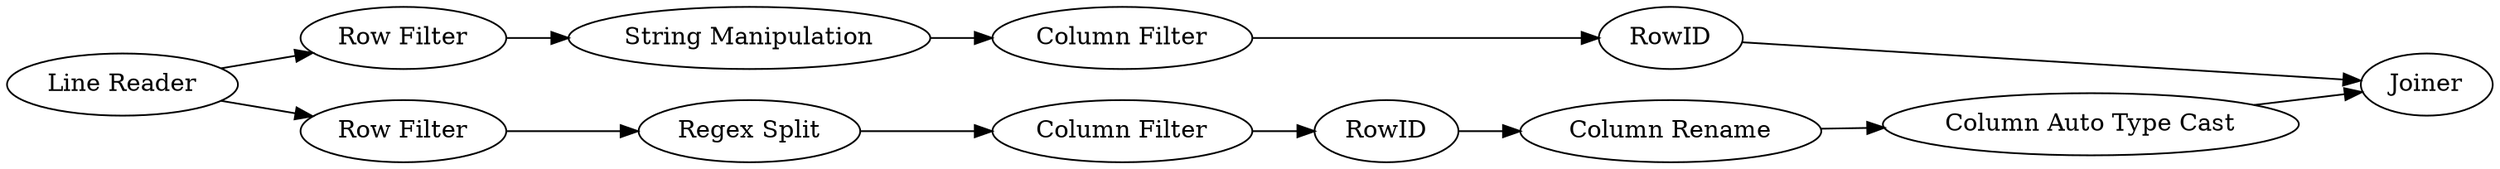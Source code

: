 digraph {
	1 [label="Line Reader"]
	2 [label="Row Filter"]
	4 [label="Row Filter"]
	5 [label="Regex Split"]
	6 [label=RowID]
	7 [label=RowID]
	9 [label="Column Rename"]
	10 [label="Column Filter"]
	11 [label="Column Filter"]
	12 [label=Joiner]
	13 [label="Column Auto Type Cast"]
	14 [label="String Manipulation"]
	1 -> 2
	1 -> 4
	2 -> 14
	4 -> 5
	5 -> 11
	6 -> 12
	7 -> 9
	9 -> 13
	10 -> 6
	11 -> 7
	13 -> 12
	14 -> 10
	rankdir=LR
}
